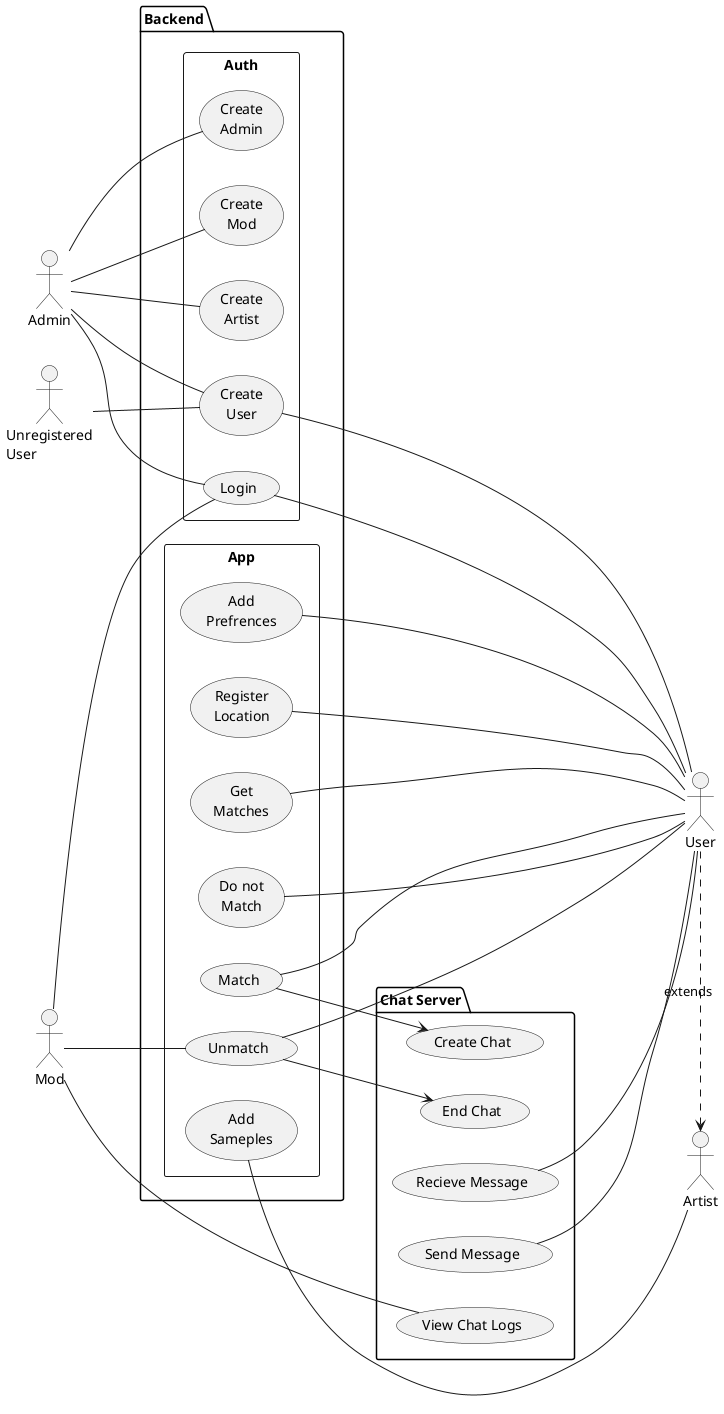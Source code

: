 @startuml UseCase

left to right direction

actor :Admin: as ac1
actor :Mod: as ac2
actor :User: as ac3
actor :Artist: as ac4
actor :Unregistered\nUser: as ac5

package Backend {
    rectangle Auth {
        usecase "Create\nAdmin" as uc1
        usecase "Create\nMod" as uc2
        usecase "Create\nUser" as uc3
        usecase "Create\nArtist" as uc4
        usecase "Login" as uc5
    }

    rectangle App {
        usecase "Add\nPrefrences" as uc6
        usecase "Register\nLocation" as uc7
        usecase "Get\nMatches" as uc8
        usecase "Match" as uc9
        usecase "Do not\nMatch" as uc10
        usecase "Unmatch" as uc11
        usecase "Add\nSameples" as uc12
    }
} 

package "Chat Server" {
    usecase "Create Chat" as uc13
    usecase "End Chat" as uc14
    usecase "Send Message" as uc15
    usecase "Recieve Message" as uc16
    usecase "View Chat Logs" as uc17
}

ac1 -- uc1
ac1 -- uc2
ac1 -- uc3
ac1 -- uc4
ac1 -- uc5
ac2 -- uc5
ac2 -- uc11
ac2 -- uc17
ac3 .> ac4 : extends
uc3 --- ac3 
uc5 --- ac3
uc6 --- ac3
uc7 --- ac3
uc8 --- ac3
uc9 --- ac3
uc10 --- ac3
uc11 --- ac3
uc15 --- ac3
uc16 --- ac3
uc12 ---ac4
ac5 -- uc3
uc9 --> uc13
uc11 --> uc14

@enduml